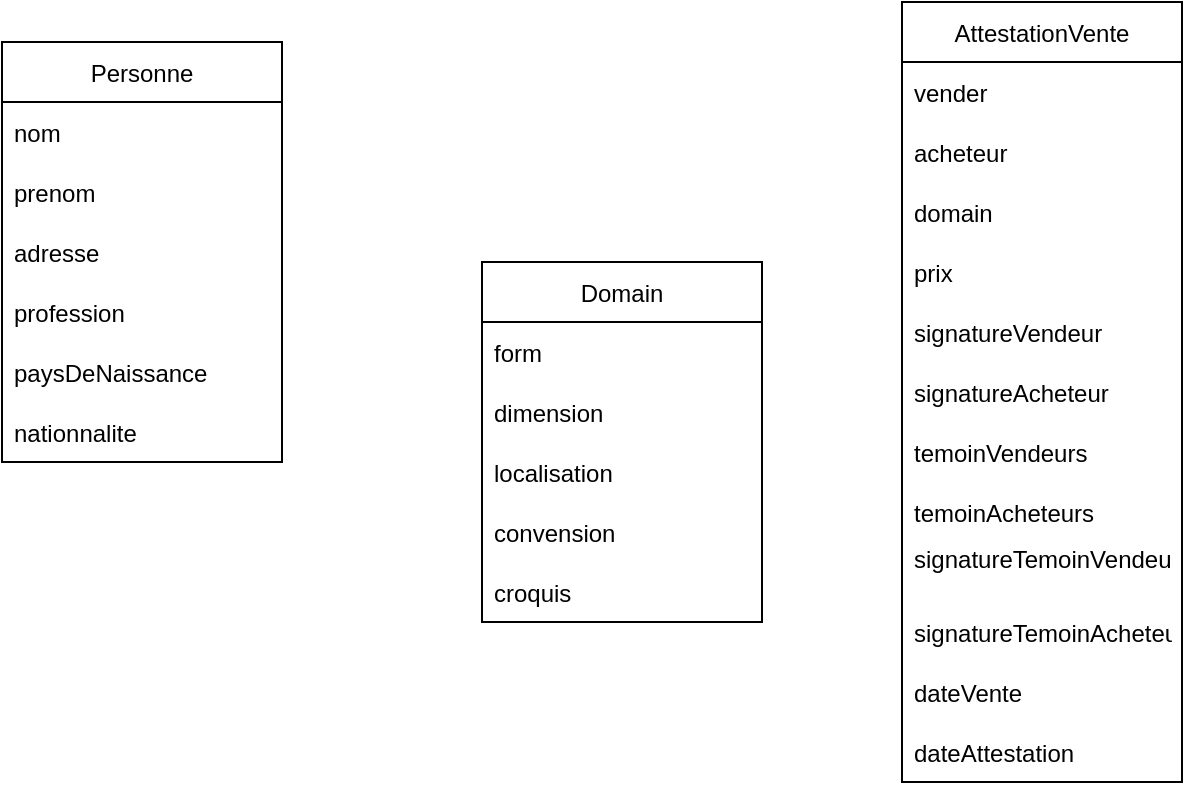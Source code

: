 <mxfile version="15.3.5" type="github">
  <diagram id="aYhuOnsyOXxrYph6pNY1" name="Page-1">
    <mxGraphModel dx="1038" dy="547" grid="1" gridSize="10" guides="1" tooltips="1" connect="1" arrows="1" fold="1" page="1" pageScale="1" pageWidth="827" pageHeight="1169" math="0" shadow="0">
      <root>
        <mxCell id="0" />
        <mxCell id="1" parent="0" />
        <mxCell id="_yR41KOJzR7DfTo3ybX0-1" value="Domain" style="swimlane;fontStyle=0;childLayout=stackLayout;horizontal=1;startSize=30;horizontalStack=0;resizeParent=1;resizeParentMax=0;resizeLast=0;collapsible=1;marginBottom=0;hachureGap=4;pointerEvents=0;" vertex="1" parent="1">
          <mxGeometry x="340" y="220" width="140" height="180" as="geometry" />
        </mxCell>
        <mxCell id="_yR41KOJzR7DfTo3ybX0-2" value="form" style="text;strokeColor=none;fillColor=none;align=left;verticalAlign=middle;spacingLeft=4;spacingRight=4;overflow=hidden;points=[[0,0.5],[1,0.5]];portConstraint=eastwest;rotatable=0;" vertex="1" parent="_yR41KOJzR7DfTo3ybX0-1">
          <mxGeometry y="30" width="140" height="30" as="geometry" />
        </mxCell>
        <mxCell id="_yR41KOJzR7DfTo3ybX0-3" value="dimension" style="text;strokeColor=none;fillColor=none;align=left;verticalAlign=middle;spacingLeft=4;spacingRight=4;overflow=hidden;points=[[0,0.5],[1,0.5]];portConstraint=eastwest;rotatable=0;" vertex="1" parent="_yR41KOJzR7DfTo3ybX0-1">
          <mxGeometry y="60" width="140" height="30" as="geometry" />
        </mxCell>
        <mxCell id="_yR41KOJzR7DfTo3ybX0-4" value="localisation" style="text;strokeColor=none;fillColor=none;align=left;verticalAlign=middle;spacingLeft=4;spacingRight=4;overflow=hidden;points=[[0,0.5],[1,0.5]];portConstraint=eastwest;rotatable=0;" vertex="1" parent="_yR41KOJzR7DfTo3ybX0-1">
          <mxGeometry y="90" width="140" height="30" as="geometry" />
        </mxCell>
        <mxCell id="_yR41KOJzR7DfTo3ybX0-5" value="convension" style="text;strokeColor=none;fillColor=none;align=left;verticalAlign=middle;spacingLeft=4;spacingRight=4;overflow=hidden;points=[[0,0.5],[1,0.5]];portConstraint=eastwest;rotatable=0;" vertex="1" parent="_yR41KOJzR7DfTo3ybX0-1">
          <mxGeometry y="120" width="140" height="30" as="geometry" />
        </mxCell>
        <mxCell id="_yR41KOJzR7DfTo3ybX0-6" value="croquis" style="text;strokeColor=none;fillColor=none;align=left;verticalAlign=middle;spacingLeft=4;spacingRight=4;overflow=hidden;points=[[0,0.5],[1,0.5]];portConstraint=eastwest;rotatable=0;" vertex="1" parent="_yR41KOJzR7DfTo3ybX0-1">
          <mxGeometry y="150" width="140" height="30" as="geometry" />
        </mxCell>
        <mxCell id="_yR41KOJzR7DfTo3ybX0-7" value="AttestationVente" style="swimlane;fontStyle=0;childLayout=stackLayout;horizontal=1;startSize=30;horizontalStack=0;resizeParent=1;resizeParentMax=0;resizeLast=0;collapsible=1;marginBottom=0;hachureGap=4;pointerEvents=0;" vertex="1" parent="1">
          <mxGeometry x="550" y="90" width="140" height="390" as="geometry" />
        </mxCell>
        <mxCell id="_yR41KOJzR7DfTo3ybX0-8" value="vender" style="text;strokeColor=none;fillColor=none;align=left;verticalAlign=middle;spacingLeft=4;spacingRight=4;overflow=hidden;points=[[0,0.5],[1,0.5]];portConstraint=eastwest;rotatable=0;" vertex="1" parent="_yR41KOJzR7DfTo3ybX0-7">
          <mxGeometry y="30" width="140" height="30" as="geometry" />
        </mxCell>
        <mxCell id="_yR41KOJzR7DfTo3ybX0-9" value="acheteur" style="text;strokeColor=none;fillColor=none;align=left;verticalAlign=middle;spacingLeft=4;spacingRight=4;overflow=hidden;points=[[0,0.5],[1,0.5]];portConstraint=eastwest;rotatable=0;" vertex="1" parent="_yR41KOJzR7DfTo3ybX0-7">
          <mxGeometry y="60" width="140" height="30" as="geometry" />
        </mxCell>
        <mxCell id="_yR41KOJzR7DfTo3ybX0-10" value="domain" style="text;strokeColor=none;fillColor=none;align=left;verticalAlign=middle;spacingLeft=4;spacingRight=4;overflow=hidden;points=[[0,0.5],[1,0.5]];portConstraint=eastwest;rotatable=0;" vertex="1" parent="_yR41KOJzR7DfTo3ybX0-7">
          <mxGeometry y="90" width="140" height="30" as="geometry" />
        </mxCell>
        <mxCell id="_yR41KOJzR7DfTo3ybX0-11" value="prix" style="text;strokeColor=none;fillColor=none;align=left;verticalAlign=middle;spacingLeft=4;spacingRight=4;overflow=hidden;points=[[0,0.5],[1,0.5]];portConstraint=eastwest;rotatable=0;" vertex="1" parent="_yR41KOJzR7DfTo3ybX0-7">
          <mxGeometry y="120" width="140" height="30" as="geometry" />
        </mxCell>
        <mxCell id="_yR41KOJzR7DfTo3ybX0-12" value="signatureVendeur" style="text;strokeColor=none;fillColor=none;align=left;verticalAlign=middle;spacingLeft=4;spacingRight=4;overflow=hidden;points=[[0,0.5],[1,0.5]];portConstraint=eastwest;rotatable=0;" vertex="1" parent="_yR41KOJzR7DfTo3ybX0-7">
          <mxGeometry y="150" width="140" height="30" as="geometry" />
        </mxCell>
        <mxCell id="_yR41KOJzR7DfTo3ybX0-14" value="signatureAcheteur" style="text;strokeColor=none;fillColor=none;align=left;verticalAlign=middle;spacingLeft=4;spacingRight=4;overflow=hidden;points=[[0,0.5],[1,0.5]];portConstraint=eastwest;rotatable=0;" vertex="1" parent="_yR41KOJzR7DfTo3ybX0-7">
          <mxGeometry y="180" width="140" height="30" as="geometry" />
        </mxCell>
        <mxCell id="_yR41KOJzR7DfTo3ybX0-15" value="temoinVendeurs" style="text;strokeColor=none;fillColor=none;align=left;verticalAlign=middle;spacingLeft=4;spacingRight=4;overflow=hidden;points=[[0,0.5],[1,0.5]];portConstraint=eastwest;rotatable=0;" vertex="1" parent="_yR41KOJzR7DfTo3ybX0-7">
          <mxGeometry y="210" width="140" height="30" as="geometry" />
        </mxCell>
        <mxCell id="_yR41KOJzR7DfTo3ybX0-16" value="temoinAcheteurs" style="text;strokeColor=none;fillColor=none;align=left;verticalAlign=middle;spacingLeft=4;spacingRight=4;overflow=hidden;points=[[0,0.5],[1,0.5]];portConstraint=eastwest;rotatable=0;" vertex="1" parent="_yR41KOJzR7DfTo3ybX0-7">
          <mxGeometry y="240" width="140" height="30" as="geometry" />
        </mxCell>
        <mxCell id="_yR41KOJzR7DfTo3ybX0-17" value="signatureTemoinVendeurs&#xa;" style="text;strokeColor=none;fillColor=none;align=left;verticalAlign=middle;spacingLeft=4;spacingRight=4;overflow=hidden;points=[[0,0.5],[1,0.5]];portConstraint=eastwest;rotatable=0;" vertex="1" parent="_yR41KOJzR7DfTo3ybX0-7">
          <mxGeometry y="270" width="140" height="30" as="geometry" />
        </mxCell>
        <mxCell id="_yR41KOJzR7DfTo3ybX0-18" value="signatureTemoinAcheteurs" style="text;strokeColor=none;fillColor=none;align=left;verticalAlign=middle;spacingLeft=4;spacingRight=4;overflow=hidden;points=[[0,0.5],[1,0.5]];portConstraint=eastwest;rotatable=0;" vertex="1" parent="_yR41KOJzR7DfTo3ybX0-7">
          <mxGeometry y="300" width="140" height="30" as="geometry" />
        </mxCell>
        <mxCell id="_yR41KOJzR7DfTo3ybX0-19" value="dateVente" style="text;strokeColor=none;fillColor=none;align=left;verticalAlign=middle;spacingLeft=4;spacingRight=4;overflow=hidden;points=[[0,0.5],[1,0.5]];portConstraint=eastwest;rotatable=0;" vertex="1" parent="_yR41KOJzR7DfTo3ybX0-7">
          <mxGeometry y="330" width="140" height="30" as="geometry" />
        </mxCell>
        <mxCell id="_yR41KOJzR7DfTo3ybX0-20" value="dateAttestation" style="text;strokeColor=none;fillColor=none;align=left;verticalAlign=middle;spacingLeft=4;spacingRight=4;overflow=hidden;points=[[0,0.5],[1,0.5]];portConstraint=eastwest;rotatable=0;" vertex="1" parent="_yR41KOJzR7DfTo3ybX0-7">
          <mxGeometry y="360" width="140" height="30" as="geometry" />
        </mxCell>
        <mxCell id="_yR41KOJzR7DfTo3ybX0-21" value="Personne" style="swimlane;fontStyle=0;childLayout=stackLayout;horizontal=1;startSize=30;horizontalStack=0;resizeParent=1;resizeParentMax=0;resizeLast=0;collapsible=1;marginBottom=0;hachureGap=4;pointerEvents=0;" vertex="1" parent="1">
          <mxGeometry x="100" y="110" width="140" height="210" as="geometry" />
        </mxCell>
        <mxCell id="_yR41KOJzR7DfTo3ybX0-22" value="nom" style="text;strokeColor=none;fillColor=none;align=left;verticalAlign=middle;spacingLeft=4;spacingRight=4;overflow=hidden;points=[[0,0.5],[1,0.5]];portConstraint=eastwest;rotatable=0;" vertex="1" parent="_yR41KOJzR7DfTo3ybX0-21">
          <mxGeometry y="30" width="140" height="30" as="geometry" />
        </mxCell>
        <mxCell id="_yR41KOJzR7DfTo3ybX0-23" value="prenom" style="text;strokeColor=none;fillColor=none;align=left;verticalAlign=middle;spacingLeft=4;spacingRight=4;overflow=hidden;points=[[0,0.5],[1,0.5]];portConstraint=eastwest;rotatable=0;" vertex="1" parent="_yR41KOJzR7DfTo3ybX0-21">
          <mxGeometry y="60" width="140" height="30" as="geometry" />
        </mxCell>
        <mxCell id="_yR41KOJzR7DfTo3ybX0-24" value="adresse" style="text;strokeColor=none;fillColor=none;align=left;verticalAlign=middle;spacingLeft=4;spacingRight=4;overflow=hidden;points=[[0,0.5],[1,0.5]];portConstraint=eastwest;rotatable=0;" vertex="1" parent="_yR41KOJzR7DfTo3ybX0-21">
          <mxGeometry y="90" width="140" height="30" as="geometry" />
        </mxCell>
        <mxCell id="_yR41KOJzR7DfTo3ybX0-25" value="profession" style="text;strokeColor=none;fillColor=none;align=left;verticalAlign=middle;spacingLeft=4;spacingRight=4;overflow=hidden;points=[[0,0.5],[1,0.5]];portConstraint=eastwest;rotatable=0;" vertex="1" parent="_yR41KOJzR7DfTo3ybX0-21">
          <mxGeometry y="120" width="140" height="30" as="geometry" />
        </mxCell>
        <mxCell id="_yR41KOJzR7DfTo3ybX0-26" value="paysDeNaissance" style="text;strokeColor=none;fillColor=none;align=left;verticalAlign=middle;spacingLeft=4;spacingRight=4;overflow=hidden;points=[[0,0.5],[1,0.5]];portConstraint=eastwest;rotatable=0;" vertex="1" parent="_yR41KOJzR7DfTo3ybX0-21">
          <mxGeometry y="150" width="140" height="30" as="geometry" />
        </mxCell>
        <mxCell id="_yR41KOJzR7DfTo3ybX0-27" value="nationnalite" style="text;strokeColor=none;fillColor=none;align=left;verticalAlign=middle;spacingLeft=4;spacingRight=4;overflow=hidden;points=[[0,0.5],[1,0.5]];portConstraint=eastwest;rotatable=0;" vertex="1" parent="_yR41KOJzR7DfTo3ybX0-21">
          <mxGeometry y="180" width="140" height="30" as="geometry" />
        </mxCell>
      </root>
    </mxGraphModel>
  </diagram>
</mxfile>
